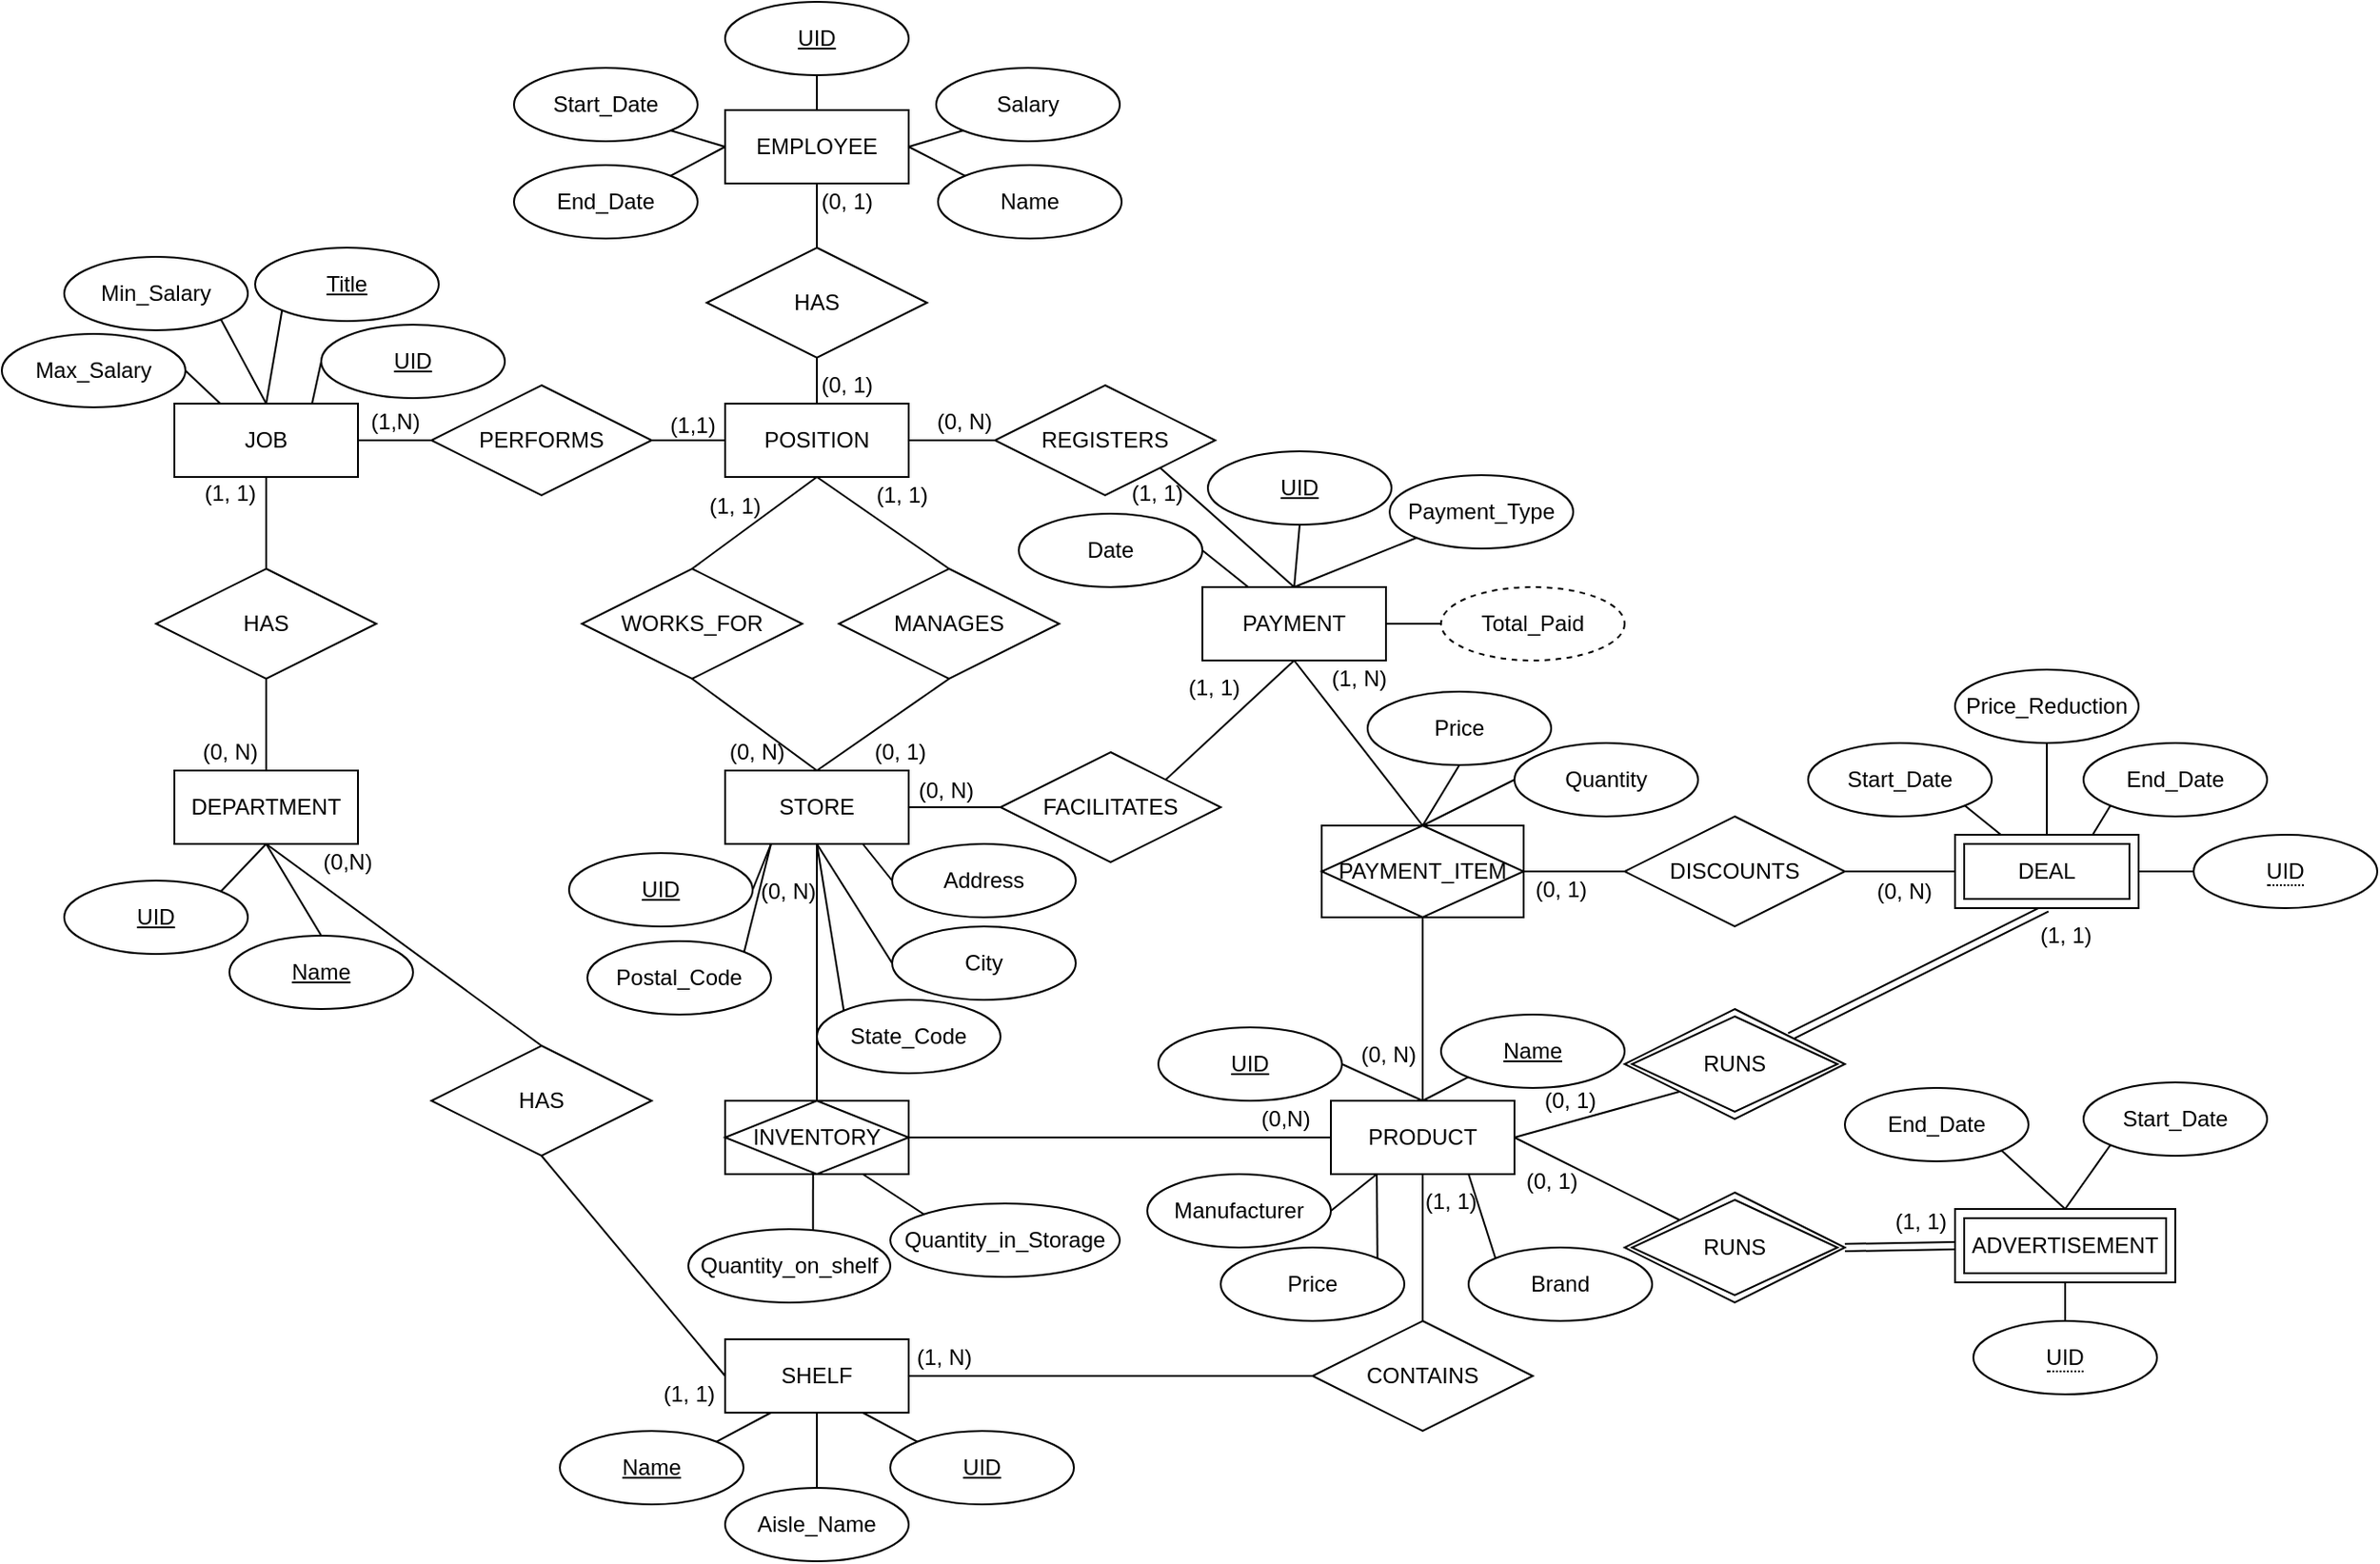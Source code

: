 <mxfile version="14.8.3" type="device"><diagram id="R2lEEEUBdFMjLlhIrx00" name="Page-1"><mxGraphModel dx="868" dy="393" grid="1" gridSize="10" guides="1" tooltips="1" connect="1" arrows="1" fold="1" page="1" pageScale="1" pageWidth="850" pageHeight="1100" math="0" shadow="0" extFonts="Permanent Marker^https://fonts.googleapis.com/css?family=Permanent+Marker"><root><mxCell id="0"/><mxCell id="1" parent="0"/><mxCell id="O6PUkdHZMljrLHCvd7Z1-36" style="edgeStyle=none;rounded=0;orthogonalLoop=1;jettySize=auto;html=1;entryX=0;entryY=0.5;entryDx=0;entryDy=0;endArrow=none;endFill=0;exitX=1;exitY=0.5;exitDx=0;exitDy=0;" parent="1" source="XxgDooE9Q8jP8fSRpfAW-1" target="O6PUkdHZMljrLHCvd7Z1-35" edge="1"><mxGeometry relative="1" as="geometry"><mxPoint x="759" y="364" as="sourcePoint"/></mxGeometry></mxCell><mxCell id="O6PUkdHZMljrLHCvd7Z1-2" value="EMPLOYEE" style="whiteSpace=wrap;html=1;align=center;" parent="1" vertex="1"><mxGeometry x="654" y="184" width="100" height="40" as="geometry"/></mxCell><mxCell id="O6PUkdHZMljrLHCvd7Z1-39" style="edgeStyle=none;rounded=0;orthogonalLoop=1;jettySize=auto;html=1;exitX=1;exitY=0.5;exitDx=0;exitDy=0;entryX=0;entryY=0.5;entryDx=0;entryDy=0;endArrow=none;endFill=0;" parent="1" source="O6PUkdHZMljrLHCvd7Z1-3" target="O6PUkdHZMljrLHCvd7Z1-38" edge="1"><mxGeometry relative="1" as="geometry"/></mxCell><mxCell id="O6PUkdHZMljrLHCvd7Z1-112" style="edgeStyle=none;rounded=0;orthogonalLoop=1;jettySize=auto;html=1;exitX=0.5;exitY=1;exitDx=0;exitDy=0;entryX=0.5;entryY=0;entryDx=0;entryDy=0;endArrow=none;endFill=0;" parent="1" source="O6PUkdHZMljrLHCvd7Z1-3" target="O6PUkdHZMljrLHCvd7Z1-111" edge="1"><mxGeometry relative="1" as="geometry"/></mxCell><mxCell id="O6PUkdHZMljrLHCvd7Z1-145" style="edgeStyle=none;rounded=0;orthogonalLoop=1;jettySize=auto;html=1;exitX=0.5;exitY=1;exitDx=0;exitDy=0;entryX=0;entryY=0;entryDx=0;entryDy=0;endArrow=none;endFill=0;" parent="1" source="O6PUkdHZMljrLHCvd7Z1-3" target="O6PUkdHZMljrLHCvd7Z1-128" edge="1"><mxGeometry relative="1" as="geometry"/></mxCell><mxCell id="O6PUkdHZMljrLHCvd7Z1-146" style="edgeStyle=none;rounded=0;orthogonalLoop=1;jettySize=auto;html=1;exitX=0.5;exitY=1;exitDx=0;exitDy=0;entryX=0;entryY=0.5;entryDx=0;entryDy=0;endArrow=none;endFill=0;" parent="1" source="O6PUkdHZMljrLHCvd7Z1-3" target="O6PUkdHZMljrLHCvd7Z1-127" edge="1"><mxGeometry relative="1" as="geometry"/></mxCell><mxCell id="O6PUkdHZMljrLHCvd7Z1-147" style="edgeStyle=none;rounded=0;orthogonalLoop=1;jettySize=auto;html=1;exitX=0.75;exitY=1;exitDx=0;exitDy=0;entryX=0;entryY=0.5;entryDx=0;entryDy=0;endArrow=none;endFill=0;" parent="1" source="O6PUkdHZMljrLHCvd7Z1-3" target="O6PUkdHZMljrLHCvd7Z1-125" edge="1"><mxGeometry relative="1" as="geometry"/></mxCell><mxCell id="O6PUkdHZMljrLHCvd7Z1-3" value="STORE" style="whiteSpace=wrap;html=1;align=center;" parent="1" vertex="1"><mxGeometry x="654" y="544" width="100" height="40" as="geometry"/></mxCell><mxCell id="O6PUkdHZMljrLHCvd7Z1-48" style="edgeStyle=none;rounded=0;orthogonalLoop=1;jettySize=auto;html=1;exitX=0.5;exitY=1;exitDx=0;exitDy=0;endArrow=none;endFill=0;entryX=0.5;entryY=0;entryDx=0;entryDy=0;" parent="1" source="O6PUkdHZMljrLHCvd7Z1-6" target="O6PUkdHZMljrLHCvd7Z1-44" edge="1"><mxGeometry relative="1" as="geometry"/></mxCell><mxCell id="O6PUkdHZMljrLHCvd7Z1-6" value="DEPARTMENT" style="whiteSpace=wrap;html=1;align=center;" parent="1" vertex="1"><mxGeometry x="354" y="544" width="100" height="40" as="geometry"/></mxCell><mxCell id="O6PUkdHZMljrLHCvd7Z1-110" style="edgeStyle=none;rounded=0;orthogonalLoop=1;jettySize=auto;html=1;exitX=0.5;exitY=1;exitDx=0;exitDy=0;entryX=0.5;entryY=0;entryDx=0;entryDy=0;endArrow=none;endFill=0;" parent="1" source="O6PUkdHZMljrLHCvd7Z1-7" target="O6PUkdHZMljrLHCvd7Z1-104" edge="1"><mxGeometry relative="1" as="geometry"/></mxCell><mxCell id="O6PUkdHZMljrLHCvd7Z1-179" style="edgeStyle=none;rounded=0;orthogonalLoop=1;jettySize=auto;html=1;exitX=0;exitY=0.5;exitDx=0;exitDy=0;entryX=0.5;entryY=1;entryDx=0;entryDy=0;endArrow=none;endFill=0;" parent="1" source="O6PUkdHZMljrLHCvd7Z1-7" target="O6PUkdHZMljrLHCvd7Z1-44" edge="1"><mxGeometry relative="1" as="geometry"/></mxCell><mxCell id="O6PUkdHZMljrLHCvd7Z1-7" value="SHELF" style="whiteSpace=wrap;html=1;align=center;" parent="1" vertex="1"><mxGeometry x="654" y="854" width="100" height="40" as="geometry"/></mxCell><mxCell id="O6PUkdHZMljrLHCvd7Z1-8" value="JOB" style="whiteSpace=wrap;html=1;align=center;" parent="1" vertex="1"><mxGeometry x="354" y="344" width="100" height="40" as="geometry"/></mxCell><mxCell id="O6PUkdHZMljrLHCvd7Z1-9" value="PAYMENT" style="whiteSpace=wrap;html=1;align=center;" parent="1" vertex="1"><mxGeometry x="914" y="444" width="100" height="40" as="geometry"/></mxCell><mxCell id="O6PUkdHZMljrLHCvd7Z1-42" style="edgeStyle=none;rounded=0;orthogonalLoop=1;jettySize=auto;html=1;exitX=0.5;exitY=0;exitDx=0;exitDy=0;entryX=0.5;entryY=1;entryDx=0;entryDy=0;endArrow=none;endFill=0;" parent="1" source="O6PUkdHZMljrLHCvd7Z1-10" target="O6PUkdHZMljrLHCvd7Z1-12" edge="1"><mxGeometry relative="1" as="geometry"/></mxCell><mxCell id="O6PUkdHZMljrLHCvd7Z1-52" style="edgeStyle=none;rounded=0;orthogonalLoop=1;jettySize=auto;html=1;exitX=1;exitY=0.5;exitDx=0;exitDy=0;entryX=0;entryY=0;entryDx=0;entryDy=0;endArrow=none;endFill=0;" parent="1" source="O6PUkdHZMljrLHCvd7Z1-10" target="O6PUkdHZMljrLHCvd7Z1-62" edge="1"><mxGeometry relative="1" as="geometry"><mxPoint x="1174" y="789" as="targetPoint"/></mxGeometry></mxCell><mxCell id="O6PUkdHZMljrLHCvd7Z1-56" style="edgeStyle=none;rounded=0;orthogonalLoop=1;jettySize=auto;html=1;exitX=1;exitY=0.5;exitDx=0;exitDy=0;entryX=0;entryY=1;entryDx=0;entryDy=0;endArrow=none;endFill=0;" parent="1" source="O6PUkdHZMljrLHCvd7Z1-10" target="O6PUkdHZMljrLHCvd7Z1-65" edge="1"><mxGeometry relative="1" as="geometry"><mxPoint x="1174" y="719" as="targetPoint"/></mxGeometry></mxCell><mxCell id="O6PUkdHZMljrLHCvd7Z1-10" value="PRODUCT" style="whiteSpace=wrap;html=1;align=center;" parent="1" vertex="1"><mxGeometry x="984" y="724" width="100" height="40" as="geometry"/></mxCell><mxCell id="O6PUkdHZMljrLHCvd7Z1-43" style="edgeStyle=none;rounded=0;orthogonalLoop=1;jettySize=auto;html=1;exitX=0.5;exitY=0;exitDx=0;exitDy=0;entryX=0.5;entryY=1;entryDx=0;entryDy=0;endArrow=none;endFill=0;" parent="1" source="O6PUkdHZMljrLHCvd7Z1-12" target="O6PUkdHZMljrLHCvd7Z1-9" edge="1"><mxGeometry relative="1" as="geometry"/></mxCell><mxCell id="O6PUkdHZMljrLHCvd7Z1-12" value="PAYMENT_ITEM" style="shape=associativeEntity;whiteSpace=wrap;html=1;align=center;" parent="1" vertex="1"><mxGeometry x="979" y="574" width="110" height="50" as="geometry"/></mxCell><mxCell id="O6PUkdHZMljrLHCvd7Z1-19" style="edgeStyle=none;rounded=0;orthogonalLoop=1;jettySize=auto;html=1;exitX=0.5;exitY=1;exitDx=0;exitDy=0;endArrow=none;endFill=0;" parent="1" source="O6PUkdHZMljrLHCvd7Z1-16" edge="1"><mxGeometry relative="1" as="geometry"><mxPoint x="704" y="544" as="targetPoint"/></mxGeometry></mxCell><mxCell id="O6PUkdHZMljrLHCvd7Z1-20" style="edgeStyle=none;rounded=0;orthogonalLoop=1;jettySize=auto;html=1;exitX=0.5;exitY=0;exitDx=0;exitDy=0;endArrow=none;endFill=0;entryX=0.5;entryY=1;entryDx=0;entryDy=0;" parent="1" source="O6PUkdHZMljrLHCvd7Z1-16" target="XxgDooE9Q8jP8fSRpfAW-1" edge="1"><mxGeometry relative="1" as="geometry"><mxPoint x="704" y="384" as="targetPoint"/></mxGeometry></mxCell><mxCell id="O6PUkdHZMljrLHCvd7Z1-16" value="WORKS_FOR" style="shape=rhombus;perimeter=rhombusPerimeter;whiteSpace=wrap;html=1;align=center;" parent="1" vertex="1"><mxGeometry x="576" y="434" width="120" height="60" as="geometry"/></mxCell><mxCell id="O6PUkdHZMljrLHCvd7Z1-18" style="edgeStyle=none;rounded=0;orthogonalLoop=1;jettySize=auto;html=1;exitX=0.5;exitY=1;exitDx=0;exitDy=0;entryX=0.5;entryY=0;entryDx=0;entryDy=0;endArrow=none;endFill=0;" parent="1" source="O6PUkdHZMljrLHCvd7Z1-17" target="O6PUkdHZMljrLHCvd7Z1-3" edge="1"><mxGeometry relative="1" as="geometry"/></mxCell><mxCell id="O6PUkdHZMljrLHCvd7Z1-21" style="edgeStyle=none;rounded=0;orthogonalLoop=1;jettySize=auto;html=1;exitX=0.5;exitY=0;exitDx=0;exitDy=0;endArrow=none;endFill=0;entryX=0.5;entryY=1;entryDx=0;entryDy=0;" parent="1" source="O6PUkdHZMljrLHCvd7Z1-17" target="XxgDooE9Q8jP8fSRpfAW-1" edge="1"><mxGeometry relative="1" as="geometry"><mxPoint x="704" y="384" as="targetPoint"/></mxGeometry></mxCell><mxCell id="O6PUkdHZMljrLHCvd7Z1-17" value="MANAGES" style="shape=rhombus;perimeter=rhombusPerimeter;whiteSpace=wrap;html=1;align=center;" parent="1" vertex="1"><mxGeometry x="716" y="434" width="120" height="60" as="geometry"/></mxCell><mxCell id="O6PUkdHZMljrLHCvd7Z1-23" style="edgeStyle=none;rounded=0;orthogonalLoop=1;jettySize=auto;html=1;exitX=1;exitY=0.5;exitDx=0;exitDy=0;entryX=0;entryY=0.5;entryDx=0;entryDy=0;endArrow=none;endFill=0;" parent="1" source="O6PUkdHZMljrLHCvd7Z1-22" target="XxgDooE9Q8jP8fSRpfAW-1" edge="1"><mxGeometry relative="1" as="geometry"><mxPoint x="649" y="364" as="targetPoint"/></mxGeometry></mxCell><mxCell id="O6PUkdHZMljrLHCvd7Z1-24" style="edgeStyle=none;rounded=0;orthogonalLoop=1;jettySize=auto;html=1;exitX=0;exitY=0.5;exitDx=0;exitDy=0;entryX=1;entryY=0.5;entryDx=0;entryDy=0;endArrow=none;endFill=0;" parent="1" source="O6PUkdHZMljrLHCvd7Z1-22" target="O6PUkdHZMljrLHCvd7Z1-8" edge="1"><mxGeometry relative="1" as="geometry"/></mxCell><mxCell id="O6PUkdHZMljrLHCvd7Z1-22" value="PERFORMS" style="shape=rhombus;perimeter=rhombusPerimeter;whiteSpace=wrap;html=1;align=center;" parent="1" vertex="1"><mxGeometry x="494" y="334" width="120" height="60" as="geometry"/></mxCell><mxCell id="O6PUkdHZMljrLHCvd7Z1-33" style="edgeStyle=none;rounded=0;orthogonalLoop=1;jettySize=auto;html=1;exitX=0.5;exitY=1;exitDx=0;exitDy=0;entryX=0.5;entryY=0;entryDx=0;entryDy=0;endArrow=none;endFill=0;" parent="1" source="O6PUkdHZMljrLHCvd7Z1-32" target="O6PUkdHZMljrLHCvd7Z1-6" edge="1"><mxGeometry relative="1" as="geometry"/></mxCell><mxCell id="O6PUkdHZMljrLHCvd7Z1-34" style="edgeStyle=none;rounded=0;orthogonalLoop=1;jettySize=auto;html=1;exitX=0.5;exitY=0;exitDx=0;exitDy=0;entryX=0.5;entryY=1;entryDx=0;entryDy=0;endArrow=none;endFill=0;" parent="1" source="O6PUkdHZMljrLHCvd7Z1-32" target="O6PUkdHZMljrLHCvd7Z1-8" edge="1"><mxGeometry relative="1" as="geometry"/></mxCell><mxCell id="O6PUkdHZMljrLHCvd7Z1-32" value="HAS" style="shape=rhombus;perimeter=rhombusPerimeter;whiteSpace=wrap;html=1;align=center;" parent="1" vertex="1"><mxGeometry x="344" y="434" width="120" height="60" as="geometry"/></mxCell><mxCell id="O6PUkdHZMljrLHCvd7Z1-37" style="edgeStyle=none;rounded=0;orthogonalLoop=1;jettySize=auto;html=1;exitX=1;exitY=1;exitDx=0;exitDy=0;entryX=0.5;entryY=0;entryDx=0;entryDy=0;endArrow=none;endFill=0;" parent="1" source="O6PUkdHZMljrLHCvd7Z1-35" target="O6PUkdHZMljrLHCvd7Z1-9" edge="1"><mxGeometry relative="1" as="geometry"/></mxCell><mxCell id="O6PUkdHZMljrLHCvd7Z1-35" value="REGISTERS" style="shape=rhombus;perimeter=rhombusPerimeter;whiteSpace=wrap;html=1;align=center;" parent="1" vertex="1"><mxGeometry x="801" y="334" width="120" height="60" as="geometry"/></mxCell><mxCell id="O6PUkdHZMljrLHCvd7Z1-41" style="edgeStyle=none;rounded=0;orthogonalLoop=1;jettySize=auto;html=1;exitX=1;exitY=0;exitDx=0;exitDy=0;entryX=0.5;entryY=1;entryDx=0;entryDy=0;endArrow=none;endFill=0;" parent="1" source="O6PUkdHZMljrLHCvd7Z1-38" target="O6PUkdHZMljrLHCvd7Z1-9" edge="1"><mxGeometry relative="1" as="geometry"/></mxCell><mxCell id="O6PUkdHZMljrLHCvd7Z1-38" value="FACILITATES" style="shape=rhombus;perimeter=rhombusPerimeter;whiteSpace=wrap;html=1;align=center;" parent="1" vertex="1"><mxGeometry x="804" y="534" width="120" height="60" as="geometry"/></mxCell><mxCell id="O6PUkdHZMljrLHCvd7Z1-44" value="HAS" style="shape=rhombus;perimeter=rhombusPerimeter;whiteSpace=wrap;html=1;align=center;" parent="1" vertex="1"><mxGeometry x="494" y="694" width="120" height="60" as="geometry"/></mxCell><mxCell id="O6PUkdHZMljrLHCvd7Z1-47" style="edgeStyle=none;rounded=0;orthogonalLoop=1;jettySize=auto;html=1;exitX=0;exitY=0.5;exitDx=0;exitDy=0;entryX=1;entryY=0.5;entryDx=0;entryDy=0;endArrow=none;endFill=0;" parent="1" source="O6PUkdHZMljrLHCvd7Z1-45" target="O6PUkdHZMljrLHCvd7Z1-7" edge="1"><mxGeometry relative="1" as="geometry"/></mxCell><mxCell id="O6PUkdHZMljrLHCvd7Z1-50" style="edgeStyle=none;rounded=0;orthogonalLoop=1;jettySize=auto;html=1;exitX=0.5;exitY=0;exitDx=0;exitDy=0;entryX=0.5;entryY=1;entryDx=0;entryDy=0;endArrow=none;endFill=0;" parent="1" source="O6PUkdHZMljrLHCvd7Z1-45" target="O6PUkdHZMljrLHCvd7Z1-10" edge="1"><mxGeometry relative="1" as="geometry"/></mxCell><mxCell id="O6PUkdHZMljrLHCvd7Z1-45" value="CONTAINS" style="shape=rhombus;perimeter=rhombusPerimeter;whiteSpace=wrap;html=1;align=center;" parent="1" vertex="1"><mxGeometry x="974" y="844" width="120" height="60" as="geometry"/></mxCell><mxCell id="O6PUkdHZMljrLHCvd7Z1-53" style="edgeStyle=none;rounded=0;orthogonalLoop=1;jettySize=auto;html=1;exitX=1;exitY=0.5;exitDx=0;exitDy=0;entryX=0;entryY=0.5;entryDx=0;entryDy=0;endArrow=none;endFill=0;shape=link;" parent="1" source="O6PUkdHZMljrLHCvd7Z1-62" target="O6PUkdHZMljrLHCvd7Z1-60" edge="1"><mxGeometry relative="1" as="geometry"><mxPoint x="1244" y="748" as="sourcePoint"/><mxPoint x="1329" y="803" as="targetPoint"/></mxGeometry></mxCell><mxCell id="O6PUkdHZMljrLHCvd7Z1-57" style="edgeStyle=none;rounded=0;orthogonalLoop=1;jettySize=auto;html=1;exitX=1;exitY=0;exitDx=0;exitDy=0;entryX=0.5;entryY=1;entryDx=0;entryDy=0;endArrow=none;endFill=0;shape=link;" parent="1" source="O6PUkdHZMljrLHCvd7Z1-65" target="O6PUkdHZMljrLHCvd7Z1-61" edge="1"><mxGeometry relative="1" as="geometry"><mxPoint x="1234" y="689" as="sourcePoint"/><mxPoint x="1374" y="619" as="targetPoint"/></mxGeometry></mxCell><mxCell id="O6PUkdHZMljrLHCvd7Z1-58" style="edgeStyle=none;rounded=0;orthogonalLoop=1;jettySize=auto;html=1;exitX=1;exitY=0.5;exitDx=0;exitDy=0;entryX=0;entryY=0.5;entryDx=0;entryDy=0;endArrow=none;endFill=0;" parent="1" source="O6PUkdHZMljrLHCvd7Z1-55" target="O6PUkdHZMljrLHCvd7Z1-61" edge="1"><mxGeometry relative="1" as="geometry"><mxPoint x="1324" y="599" as="targetPoint"/></mxGeometry></mxCell><mxCell id="O6PUkdHZMljrLHCvd7Z1-59" style="edgeStyle=none;rounded=0;orthogonalLoop=1;jettySize=auto;html=1;exitX=0;exitY=0.5;exitDx=0;exitDy=0;entryX=1;entryY=0.5;entryDx=0;entryDy=0;endArrow=none;endFill=0;" parent="1" source="O6PUkdHZMljrLHCvd7Z1-55" target="O6PUkdHZMljrLHCvd7Z1-12" edge="1"><mxGeometry relative="1" as="geometry"/></mxCell><mxCell id="O6PUkdHZMljrLHCvd7Z1-55" value="DISCOUNTS" style="shape=rhombus;perimeter=rhombusPerimeter;whiteSpace=wrap;html=1;align=center;" parent="1" vertex="1"><mxGeometry x="1144" y="569" width="120" height="60" as="geometry"/></mxCell><mxCell id="O6PUkdHZMljrLHCvd7Z1-77" style="edgeStyle=none;rounded=0;orthogonalLoop=1;jettySize=auto;html=1;exitX=0.5;exitY=1;exitDx=0;exitDy=0;entryX=0.5;entryY=0;entryDx=0;entryDy=0;endArrow=none;endFill=0;" parent="1" source="O6PUkdHZMljrLHCvd7Z1-60" target="O6PUkdHZMljrLHCvd7Z1-76" edge="1"><mxGeometry relative="1" as="geometry"/></mxCell><mxCell id="O6PUkdHZMljrLHCvd7Z1-182" style="edgeStyle=none;rounded=0;orthogonalLoop=1;jettySize=auto;html=1;exitX=0.5;exitY=0;exitDx=0;exitDy=0;entryX=0;entryY=1;entryDx=0;entryDy=0;endArrow=none;endFill=0;" parent="1" source="O6PUkdHZMljrLHCvd7Z1-60" target="O6PUkdHZMljrLHCvd7Z1-74" edge="1"><mxGeometry relative="1" as="geometry"/></mxCell><mxCell id="O6PUkdHZMljrLHCvd7Z1-60" value="ADVERTISEMENT" style="shape=ext;margin=3;double=1;whiteSpace=wrap;html=1;align=center;" parent="1" vertex="1"><mxGeometry x="1324" y="783" width="120" height="40" as="geometry"/></mxCell><mxCell id="O6PUkdHZMljrLHCvd7Z1-61" value="DEAL" style="shape=ext;margin=3;double=1;whiteSpace=wrap;html=1;align=center;" parent="1" vertex="1"><mxGeometry x="1324" y="579" width="100" height="40" as="geometry"/></mxCell><mxCell id="O6PUkdHZMljrLHCvd7Z1-62" value="RUNS" style="shape=rhombus;double=1;perimeter=rhombusPerimeter;whiteSpace=wrap;html=1;align=center;" parent="1" vertex="1"><mxGeometry x="1144" y="774" width="120" height="60" as="geometry"/></mxCell><mxCell id="O6PUkdHZMljrLHCvd7Z1-71" style="edgeStyle=none;rounded=0;orthogonalLoop=1;jettySize=auto;html=1;exitX=0.75;exitY=1;exitDx=0;exitDy=0;entryX=0;entryY=0;entryDx=0;entryDy=0;endArrow=none;endFill=0;" parent="1" source="O6PUkdHZMljrLHCvd7Z1-111" target="O6PUkdHZMljrLHCvd7Z1-68" edge="1"><mxGeometry relative="1" as="geometry"><mxPoint x="729" y="764" as="sourcePoint"/></mxGeometry></mxCell><mxCell id="O6PUkdHZMljrLHCvd7Z1-72" style="edgeStyle=none;rounded=0;orthogonalLoop=1;jettySize=auto;html=1;exitX=0.479;exitY=1;exitDx=0;exitDy=0;entryX=0.617;entryY=0.069;entryDx=0;entryDy=0;entryPerimeter=0;endArrow=none;endFill=0;exitPerimeter=0;" parent="1" source="O6PUkdHZMljrLHCvd7Z1-111" target="O6PUkdHZMljrLHCvd7Z1-69" edge="1"><mxGeometry relative="1" as="geometry"><mxPoint x="704" y="764" as="sourcePoint"/></mxGeometry></mxCell><mxCell id="O6PUkdHZMljrLHCvd7Z1-65" value="RUNS" style="shape=rhombus;double=1;perimeter=rhombusPerimeter;whiteSpace=wrap;html=1;align=center;" parent="1" vertex="1"><mxGeometry x="1144" y="674" width="120" height="60" as="geometry"/></mxCell><mxCell id="O6PUkdHZMljrLHCvd7Z1-68" value="Quantity_in_Storage" style="ellipse;whiteSpace=wrap;html=1;align=center;" parent="1" vertex="1"><mxGeometry x="744" y="780" width="125" height="40" as="geometry"/></mxCell><mxCell id="O6PUkdHZMljrLHCvd7Z1-69" value="Quantity_on_shelf" style="ellipse;whiteSpace=wrap;html=1;align=center;" parent="1" vertex="1"><mxGeometry x="634" y="794" width="110" height="40" as="geometry"/></mxCell><mxCell id="O6PUkdHZMljrLHCvd7Z1-74" value="Start_Date" style="ellipse;whiteSpace=wrap;html=1;align=center;" parent="1" vertex="1"><mxGeometry x="1394" y="714" width="100" height="40" as="geometry"/></mxCell><mxCell id="O6PUkdHZMljrLHCvd7Z1-181" style="edgeStyle=none;rounded=0;orthogonalLoop=1;jettySize=auto;html=1;exitX=1;exitY=1;exitDx=0;exitDy=0;entryX=0.5;entryY=0;entryDx=0;entryDy=0;endArrow=none;endFill=0;" parent="1" source="O6PUkdHZMljrLHCvd7Z1-75" target="O6PUkdHZMljrLHCvd7Z1-60" edge="1"><mxGeometry relative="1" as="geometry"/></mxCell><mxCell id="O6PUkdHZMljrLHCvd7Z1-75" value="End_Date" style="ellipse;whiteSpace=wrap;html=1;align=center;" parent="1" vertex="1"><mxGeometry x="1264" y="717" width="100" height="40" as="geometry"/></mxCell><mxCell id="O6PUkdHZMljrLHCvd7Z1-76" value="&lt;span style=&quot;border-bottom: 1px dotted&quot;&gt;UID&lt;/span&gt;" style="ellipse;whiteSpace=wrap;html=1;align=center;" parent="1" vertex="1"><mxGeometry x="1334" y="844" width="100" height="40" as="geometry"/></mxCell><mxCell id="O6PUkdHZMljrLHCvd7Z1-86" style="edgeStyle=none;rounded=0;orthogonalLoop=1;jettySize=auto;html=1;exitX=1;exitY=1;exitDx=0;exitDy=0;entryX=0.25;entryY=0;entryDx=0;entryDy=0;endArrow=none;endFill=0;" parent="1" source="O6PUkdHZMljrLHCvd7Z1-80" target="O6PUkdHZMljrLHCvd7Z1-61" edge="1"><mxGeometry relative="1" as="geometry"/></mxCell><mxCell id="O6PUkdHZMljrLHCvd7Z1-80" value="Start_Date" style="ellipse;whiteSpace=wrap;html=1;align=center;" parent="1" vertex="1"><mxGeometry x="1244" y="529" width="100" height="40" as="geometry"/></mxCell><mxCell id="O6PUkdHZMljrLHCvd7Z1-87" style="edgeStyle=none;rounded=0;orthogonalLoop=1;jettySize=auto;html=1;exitX=0;exitY=1;exitDx=0;exitDy=0;entryX=0.75;entryY=0;entryDx=0;entryDy=0;endArrow=none;endFill=0;" parent="1" source="O6PUkdHZMljrLHCvd7Z1-81" target="O6PUkdHZMljrLHCvd7Z1-61" edge="1"><mxGeometry relative="1" as="geometry"/></mxCell><mxCell id="O6PUkdHZMljrLHCvd7Z1-81" value="End_Date" style="ellipse;whiteSpace=wrap;html=1;align=center;" parent="1" vertex="1"><mxGeometry x="1394" y="529" width="100" height="40" as="geometry"/></mxCell><mxCell id="O6PUkdHZMljrLHCvd7Z1-85" style="edgeStyle=none;rounded=0;orthogonalLoop=1;jettySize=auto;html=1;exitX=0.5;exitY=1;exitDx=0;exitDy=0;entryX=0.5;entryY=0;entryDx=0;entryDy=0;endArrow=none;endFill=0;" parent="1" source="O6PUkdHZMljrLHCvd7Z1-82" target="O6PUkdHZMljrLHCvd7Z1-61" edge="1"><mxGeometry relative="1" as="geometry"/></mxCell><mxCell id="O6PUkdHZMljrLHCvd7Z1-82" value="Price_Reduction" style="ellipse;whiteSpace=wrap;html=1;align=center;" parent="1" vertex="1"><mxGeometry x="1324" y="489" width="100" height="40" as="geometry"/></mxCell><mxCell id="O6PUkdHZMljrLHCvd7Z1-84" style="edgeStyle=none;rounded=0;orthogonalLoop=1;jettySize=auto;html=1;exitX=0;exitY=0.5;exitDx=0;exitDy=0;entryX=1;entryY=0.5;entryDx=0;entryDy=0;endArrow=none;endFill=0;" parent="1" source="O6PUkdHZMljrLHCvd7Z1-83" target="O6PUkdHZMljrLHCvd7Z1-61" edge="1"><mxGeometry relative="1" as="geometry"/></mxCell><mxCell id="O6PUkdHZMljrLHCvd7Z1-83" value="&lt;span style=&quot;border-bottom: 1px dotted&quot;&gt;UID&lt;/span&gt;" style="ellipse;whiteSpace=wrap;html=1;align=center;" parent="1" vertex="1"><mxGeometry x="1454" y="579" width="100" height="40" as="geometry"/></mxCell><mxCell id="O6PUkdHZMljrLHCvd7Z1-148" style="edgeStyle=none;rounded=0;orthogonalLoop=1;jettySize=auto;html=1;exitX=0;exitY=0.5;exitDx=0;exitDy=0;entryX=0.5;entryY=0;entryDx=0;entryDy=0;endArrow=none;endFill=0;" parent="1" source="O6PUkdHZMljrLHCvd7Z1-95" target="O6PUkdHZMljrLHCvd7Z1-12" edge="1"><mxGeometry relative="1" as="geometry"/></mxCell><mxCell id="O6PUkdHZMljrLHCvd7Z1-95" value="Quantity" style="ellipse;whiteSpace=wrap;html=1;align=center;" parent="1" vertex="1"><mxGeometry x="1084" y="529" width="100" height="40" as="geometry"/></mxCell><mxCell id="O6PUkdHZMljrLHCvd7Z1-180" style="edgeStyle=none;rounded=0;orthogonalLoop=1;jettySize=auto;html=1;exitX=0.5;exitY=0;exitDx=0;exitDy=0;entryX=0.5;entryY=1;entryDx=0;entryDy=0;endArrow=none;endFill=0;" parent="1" source="O6PUkdHZMljrLHCvd7Z1-100" target="O6PUkdHZMljrLHCvd7Z1-6" edge="1"><mxGeometry relative="1" as="geometry"/></mxCell><mxCell id="O6PUkdHZMljrLHCvd7Z1-100" value="Name" style="ellipse;whiteSpace=wrap;html=1;align=center;fontStyle=4;" parent="1" vertex="1"><mxGeometry x="384" y="634" width="100" height="40" as="geometry"/></mxCell><mxCell id="O6PUkdHZMljrLHCvd7Z1-165" style="edgeStyle=none;rounded=0;orthogonalLoop=1;jettySize=auto;html=1;exitX=1;exitY=0;exitDx=0;exitDy=0;entryX=0.5;entryY=1;entryDx=0;entryDy=0;endArrow=none;endFill=0;" parent="1" source="O6PUkdHZMljrLHCvd7Z1-102" target="O6PUkdHZMljrLHCvd7Z1-6" edge="1"><mxGeometry relative="1" as="geometry"/></mxCell><mxCell id="O6PUkdHZMljrLHCvd7Z1-102" value="UID" style="ellipse;whiteSpace=wrap;html=1;align=center;fontStyle=4;" parent="1" vertex="1"><mxGeometry x="294" y="604" width="100" height="40" as="geometry"/></mxCell><mxCell id="O6PUkdHZMljrLHCvd7Z1-104" value="Aisle_Name" style="ellipse;whiteSpace=wrap;html=1;align=center;" parent="1" vertex="1"><mxGeometry x="654" y="935" width="100" height="40" as="geometry"/></mxCell><mxCell id="O6PUkdHZMljrLHCvd7Z1-107" style="edgeStyle=none;rounded=0;orthogonalLoop=1;jettySize=auto;html=1;exitX=1;exitY=0;exitDx=0;exitDy=0;entryX=0.25;entryY=1;entryDx=0;entryDy=0;endArrow=none;endFill=0;" parent="1" source="O6PUkdHZMljrLHCvd7Z1-105" target="O6PUkdHZMljrLHCvd7Z1-7" edge="1"><mxGeometry relative="1" as="geometry"/></mxCell><mxCell id="O6PUkdHZMljrLHCvd7Z1-105" value="Name" style="ellipse;whiteSpace=wrap;html=1;align=center;fontStyle=4;" parent="1" vertex="1"><mxGeometry x="564" y="904" width="100" height="40" as="geometry"/></mxCell><mxCell id="O6PUkdHZMljrLHCvd7Z1-108" style="edgeStyle=none;rounded=0;orthogonalLoop=1;jettySize=auto;html=1;exitX=0;exitY=0;exitDx=0;exitDy=0;entryX=0.75;entryY=1;entryDx=0;entryDy=0;endArrow=none;endFill=0;" parent="1" source="O6PUkdHZMljrLHCvd7Z1-106" target="O6PUkdHZMljrLHCvd7Z1-7" edge="1"><mxGeometry relative="1" as="geometry"/></mxCell><mxCell id="O6PUkdHZMljrLHCvd7Z1-106" value="UID" style="ellipse;whiteSpace=wrap;html=1;align=center;fontStyle=4;" parent="1" vertex="1"><mxGeometry x="744" y="904" width="100" height="40" as="geometry"/></mxCell><mxCell id="O6PUkdHZMljrLHCvd7Z1-113" style="edgeStyle=none;rounded=0;orthogonalLoop=1;jettySize=auto;html=1;exitX=1;exitY=0.5;exitDx=0;exitDy=0;entryX=0;entryY=0.5;entryDx=0;entryDy=0;endArrow=none;endFill=0;" parent="1" source="O6PUkdHZMljrLHCvd7Z1-111" target="O6PUkdHZMljrLHCvd7Z1-10" edge="1"><mxGeometry relative="1" as="geometry"/></mxCell><mxCell id="O6PUkdHZMljrLHCvd7Z1-111" value="INVENTORY" style="shape=associativeEntity;whiteSpace=wrap;html=1;align=center;" parent="1" vertex="1"><mxGeometry x="654" y="724" width="100" height="40" as="geometry"/></mxCell><mxCell id="O6PUkdHZMljrLHCvd7Z1-139" style="edgeStyle=none;rounded=0;orthogonalLoop=1;jettySize=auto;html=1;exitX=0;exitY=1;exitDx=0;exitDy=0;entryX=0.5;entryY=0;entryDx=0;entryDy=0;endArrow=none;endFill=0;" parent="1" source="O6PUkdHZMljrLHCvd7Z1-114" target="O6PUkdHZMljrLHCvd7Z1-8" edge="1"><mxGeometry relative="1" as="geometry"/></mxCell><mxCell id="O6PUkdHZMljrLHCvd7Z1-114" value="Title" style="ellipse;whiteSpace=wrap;html=1;align=center;fontStyle=4;" parent="1" vertex="1"><mxGeometry x="398" y="259" width="100" height="40" as="geometry"/></mxCell><mxCell id="O6PUkdHZMljrLHCvd7Z1-140" style="edgeStyle=none;rounded=0;orthogonalLoop=1;jettySize=auto;html=1;exitX=0;exitY=0.5;exitDx=0;exitDy=0;entryX=0.75;entryY=0;entryDx=0;entryDy=0;endArrow=none;endFill=0;" parent="1" source="O6PUkdHZMljrLHCvd7Z1-115" target="O6PUkdHZMljrLHCvd7Z1-8" edge="1"><mxGeometry relative="1" as="geometry"/></mxCell><mxCell id="O6PUkdHZMljrLHCvd7Z1-115" value="UID" style="ellipse;whiteSpace=wrap;html=1;align=center;fontStyle=4;" parent="1" vertex="1"><mxGeometry x="434" y="301" width="100" height="40" as="geometry"/></mxCell><mxCell id="O6PUkdHZMljrLHCvd7Z1-136" style="edgeStyle=none;rounded=0;orthogonalLoop=1;jettySize=auto;html=1;exitX=1;exitY=1;exitDx=0;exitDy=0;entryX=0.5;entryY=0;entryDx=0;entryDy=0;endArrow=none;endFill=0;" parent="1" source="O6PUkdHZMljrLHCvd7Z1-116" target="O6PUkdHZMljrLHCvd7Z1-8" edge="1"><mxGeometry relative="1" as="geometry"/></mxCell><mxCell id="O6PUkdHZMljrLHCvd7Z1-116" value="Min_Salary" style="ellipse;whiteSpace=wrap;html=1;align=center;" parent="1" vertex="1"><mxGeometry x="294" y="264" width="100" height="40" as="geometry"/></mxCell><mxCell id="O6PUkdHZMljrLHCvd7Z1-138" style="edgeStyle=none;rounded=0;orthogonalLoop=1;jettySize=auto;html=1;exitX=1;exitY=0.5;exitDx=0;exitDy=0;entryX=0.25;entryY=0;entryDx=0;entryDy=0;endArrow=none;endFill=0;" parent="1" source="O6PUkdHZMljrLHCvd7Z1-117" target="O6PUkdHZMljrLHCvd7Z1-8" edge="1"><mxGeometry relative="1" as="geometry"/></mxCell><mxCell id="O6PUkdHZMljrLHCvd7Z1-117" value="Max_Salary" style="ellipse;whiteSpace=wrap;html=1;align=center;" parent="1" vertex="1"><mxGeometry x="260" y="306" width="100" height="40" as="geometry"/></mxCell><mxCell id="XxgDooE9Q8jP8fSRpfAW-11" style="edgeStyle=none;rounded=0;orthogonalLoop=1;jettySize=auto;html=1;exitX=0;exitY=0;exitDx=0;exitDy=0;entryX=1;entryY=0.5;entryDx=0;entryDy=0;endArrow=none;endFill=0;" parent="1" source="O6PUkdHZMljrLHCvd7Z1-118" target="O6PUkdHZMljrLHCvd7Z1-2" edge="1"><mxGeometry relative="1" as="geometry"/></mxCell><mxCell id="O6PUkdHZMljrLHCvd7Z1-118" value="Name" style="ellipse;whiteSpace=wrap;html=1;align=center;" parent="1" vertex="1"><mxGeometry x="770" y="214" width="100" height="40" as="geometry"/></mxCell><mxCell id="XxgDooE9Q8jP8fSRpfAW-9" style="edgeStyle=none;rounded=0;orthogonalLoop=1;jettySize=auto;html=1;exitX=0.5;exitY=1;exitDx=0;exitDy=0;entryX=0.5;entryY=0;entryDx=0;entryDy=0;endArrow=none;endFill=0;" parent="1" source="O6PUkdHZMljrLHCvd7Z1-119" target="O6PUkdHZMljrLHCvd7Z1-2" edge="1"><mxGeometry relative="1" as="geometry"/></mxCell><mxCell id="O6PUkdHZMljrLHCvd7Z1-119" value="UID" style="ellipse;whiteSpace=wrap;html=1;align=center;fontStyle=4;" parent="1" vertex="1"><mxGeometry x="654" y="125" width="100" height="40" as="geometry"/></mxCell><mxCell id="XxgDooE9Q8jP8fSRpfAW-10" style="edgeStyle=none;rounded=0;orthogonalLoop=1;jettySize=auto;html=1;exitX=0;exitY=1;exitDx=0;exitDy=0;entryX=1;entryY=0.5;entryDx=0;entryDy=0;endArrow=none;endFill=0;" parent="1" source="O6PUkdHZMljrLHCvd7Z1-120" target="O6PUkdHZMljrLHCvd7Z1-2" edge="1"><mxGeometry relative="1" as="geometry"/></mxCell><mxCell id="O6PUkdHZMljrLHCvd7Z1-120" value="Salary" style="ellipse;whiteSpace=wrap;html=1;align=center;" parent="1" vertex="1"><mxGeometry x="769" y="161" width="100" height="40" as="geometry"/></mxCell><mxCell id="XxgDooE9Q8jP8fSRpfAW-8" style="edgeStyle=none;rounded=0;orthogonalLoop=1;jettySize=auto;html=1;exitX=1;exitY=1;exitDx=0;exitDy=0;entryX=0;entryY=0.5;entryDx=0;entryDy=0;endArrow=none;endFill=0;" parent="1" source="O6PUkdHZMljrLHCvd7Z1-122" target="O6PUkdHZMljrLHCvd7Z1-2" edge="1"><mxGeometry relative="1" as="geometry"/></mxCell><mxCell id="O6PUkdHZMljrLHCvd7Z1-122" value="Start_Date" style="ellipse;whiteSpace=wrap;html=1;align=center;" parent="1" vertex="1"><mxGeometry x="539" y="161" width="100" height="40" as="geometry"/></mxCell><mxCell id="XxgDooE9Q8jP8fSRpfAW-7" style="edgeStyle=none;rounded=0;orthogonalLoop=1;jettySize=auto;html=1;exitX=1;exitY=0;exitDx=0;exitDy=0;entryX=0;entryY=0.5;entryDx=0;entryDy=0;endArrow=none;endFill=0;" parent="1" source="O6PUkdHZMljrLHCvd7Z1-123" target="O6PUkdHZMljrLHCvd7Z1-2" edge="1"><mxGeometry relative="1" as="geometry"/></mxCell><mxCell id="O6PUkdHZMljrLHCvd7Z1-123" value="End_Date" style="ellipse;whiteSpace=wrap;html=1;align=center;" parent="1" vertex="1"><mxGeometry x="539" y="214" width="100" height="40" as="geometry"/></mxCell><mxCell id="O6PUkdHZMljrLHCvd7Z1-141" style="edgeStyle=none;rounded=0;orthogonalLoop=1;jettySize=auto;html=1;exitX=1;exitY=0.5;exitDx=0;exitDy=0;entryX=0.25;entryY=1;entryDx=0;entryDy=0;endArrow=none;endFill=0;" parent="1" source="O6PUkdHZMljrLHCvd7Z1-124" target="O6PUkdHZMljrLHCvd7Z1-3" edge="1"><mxGeometry relative="1" as="geometry"/></mxCell><mxCell id="O6PUkdHZMljrLHCvd7Z1-124" value="UID" style="ellipse;whiteSpace=wrap;html=1;align=center;fontStyle=4;" parent="1" vertex="1"><mxGeometry x="569" y="589" width="100" height="40" as="geometry"/></mxCell><mxCell id="O6PUkdHZMljrLHCvd7Z1-125" value="Address" style="ellipse;whiteSpace=wrap;html=1;align=center;" parent="1" vertex="1"><mxGeometry x="745" y="584" width="100" height="40" as="geometry"/></mxCell><mxCell id="O6PUkdHZMljrLHCvd7Z1-142" style="edgeStyle=none;rounded=0;orthogonalLoop=1;jettySize=auto;html=1;exitX=1;exitY=0;exitDx=0;exitDy=0;entryX=0.25;entryY=1;entryDx=0;entryDy=0;endArrow=none;endFill=0;" parent="1" source="O6PUkdHZMljrLHCvd7Z1-126" target="O6PUkdHZMljrLHCvd7Z1-3" edge="1"><mxGeometry relative="1" as="geometry"/></mxCell><mxCell id="O6PUkdHZMljrLHCvd7Z1-126" value="Postal_Code" style="ellipse;whiteSpace=wrap;html=1;align=center;" parent="1" vertex="1"><mxGeometry x="579" y="637" width="100" height="40" as="geometry"/></mxCell><mxCell id="O6PUkdHZMljrLHCvd7Z1-127" value="City" style="ellipse;whiteSpace=wrap;html=1;align=center;" parent="1" vertex="1"><mxGeometry x="745" y="629" width="100" height="40" as="geometry"/></mxCell><mxCell id="O6PUkdHZMljrLHCvd7Z1-128" value="State_Code" style="ellipse;whiteSpace=wrap;html=1;align=center;" parent="1" vertex="1"><mxGeometry x="704" y="669" width="100" height="40" as="geometry"/></mxCell><mxCell id="O6PUkdHZMljrLHCvd7Z1-152" style="edgeStyle=none;rounded=0;orthogonalLoop=1;jettySize=auto;html=1;exitX=0;exitY=1;exitDx=0;exitDy=0;entryX=0.5;entryY=0;entryDx=0;entryDy=0;endArrow=none;endFill=0;" parent="1" source="O6PUkdHZMljrLHCvd7Z1-149" target="O6PUkdHZMljrLHCvd7Z1-10" edge="1"><mxGeometry relative="1" as="geometry"/></mxCell><mxCell id="O6PUkdHZMljrLHCvd7Z1-149" value="Name" style="ellipse;whiteSpace=wrap;html=1;align=center;fontStyle=4;" parent="1" vertex="1"><mxGeometry x="1044" y="677" width="100" height="40" as="geometry"/></mxCell><mxCell id="O6PUkdHZMljrLHCvd7Z1-151" style="edgeStyle=none;rounded=0;orthogonalLoop=1;jettySize=auto;html=1;exitX=1;exitY=0.5;exitDx=0;exitDy=0;entryX=0.5;entryY=0;entryDx=0;entryDy=0;endArrow=none;endFill=0;" parent="1" source="O6PUkdHZMljrLHCvd7Z1-150" target="O6PUkdHZMljrLHCvd7Z1-10" edge="1"><mxGeometry relative="1" as="geometry"/></mxCell><mxCell id="O6PUkdHZMljrLHCvd7Z1-150" value="UID" style="ellipse;whiteSpace=wrap;html=1;align=center;fontStyle=4;" parent="1" vertex="1"><mxGeometry x="890" y="684" width="100" height="40" as="geometry"/></mxCell><mxCell id="O6PUkdHZMljrLHCvd7Z1-154" style="edgeStyle=none;rounded=0;orthogonalLoop=1;jettySize=auto;html=1;exitX=0.5;exitY=1;exitDx=0;exitDy=0;entryX=0.5;entryY=0;entryDx=0;entryDy=0;endArrow=none;endFill=0;" parent="1" source="O6PUkdHZMljrLHCvd7Z1-153" target="O6PUkdHZMljrLHCvd7Z1-9" edge="1"><mxGeometry relative="1" as="geometry"/></mxCell><mxCell id="O6PUkdHZMljrLHCvd7Z1-153" value="UID" style="ellipse;whiteSpace=wrap;html=1;align=center;fontStyle=4;" parent="1" vertex="1"><mxGeometry x="917" y="370" width="100" height="40" as="geometry"/></mxCell><mxCell id="O6PUkdHZMljrLHCvd7Z1-156" style="edgeStyle=none;rounded=0;orthogonalLoop=1;jettySize=auto;html=1;exitX=1;exitY=0.5;exitDx=0;exitDy=0;entryX=0.25;entryY=0;entryDx=0;entryDy=0;endArrow=none;endFill=0;" parent="1" source="O6PUkdHZMljrLHCvd7Z1-155" target="O6PUkdHZMljrLHCvd7Z1-9" edge="1"><mxGeometry relative="1" as="geometry"/></mxCell><mxCell id="O6PUkdHZMljrLHCvd7Z1-155" value="Date" style="ellipse;whiteSpace=wrap;html=1;align=center;" parent="1" vertex="1"><mxGeometry x="814" y="404" width="100" height="40" as="geometry"/></mxCell><mxCell id="O6PUkdHZMljrLHCvd7Z1-158" style="edgeStyle=none;rounded=0;orthogonalLoop=1;jettySize=auto;html=1;exitX=0;exitY=1;exitDx=0;exitDy=0;entryX=0.5;entryY=0;entryDx=0;entryDy=0;endArrow=none;endFill=0;" parent="1" source="O6PUkdHZMljrLHCvd7Z1-157" target="O6PUkdHZMljrLHCvd7Z1-9" edge="1"><mxGeometry relative="1" as="geometry"/></mxCell><mxCell id="O6PUkdHZMljrLHCvd7Z1-157" value="Payment_Type" style="ellipse;whiteSpace=wrap;html=1;align=center;" parent="1" vertex="1"><mxGeometry x="1016" y="383" width="100" height="40" as="geometry"/></mxCell><mxCell id="O6PUkdHZMljrLHCvd7Z1-162" style="edgeStyle=none;rounded=0;orthogonalLoop=1;jettySize=auto;html=1;exitX=0;exitY=0.5;exitDx=0;exitDy=0;entryX=1;entryY=0.5;entryDx=0;entryDy=0;endArrow=none;endFill=0;" parent="1" source="O6PUkdHZMljrLHCvd7Z1-160" target="O6PUkdHZMljrLHCvd7Z1-9" edge="1"><mxGeometry relative="1" as="geometry"/></mxCell><mxCell id="O6PUkdHZMljrLHCvd7Z1-160" value="Total_Paid" style="ellipse;whiteSpace=wrap;html=1;align=center;dashed=1;" parent="1" vertex="1"><mxGeometry x="1044" y="444" width="100" height="40" as="geometry"/></mxCell><mxCell id="O6PUkdHZMljrLHCvd7Z1-164" style="edgeStyle=none;rounded=0;orthogonalLoop=1;jettySize=auto;html=1;exitX=0.5;exitY=1;exitDx=0;exitDy=0;entryX=0.5;entryY=0;entryDx=0;entryDy=0;endArrow=none;endFill=0;" parent="1" source="O6PUkdHZMljrLHCvd7Z1-163" target="O6PUkdHZMljrLHCvd7Z1-12" edge="1"><mxGeometry relative="1" as="geometry"/></mxCell><mxCell id="O6PUkdHZMljrLHCvd7Z1-163" value="Price" style="ellipse;whiteSpace=wrap;html=1;align=center;" parent="1" vertex="1"><mxGeometry x="1004" y="501" width="100" height="40" as="geometry"/></mxCell><mxCell id="O6PUkdHZMljrLHCvd7Z1-176" style="edgeStyle=none;rounded=0;orthogonalLoop=1;jettySize=auto;html=1;exitX=1;exitY=0.5;exitDx=0;exitDy=0;entryX=0.25;entryY=1;entryDx=0;entryDy=0;endArrow=none;endFill=0;" parent="1" source="O6PUkdHZMljrLHCvd7Z1-172" target="O6PUkdHZMljrLHCvd7Z1-10" edge="1"><mxGeometry relative="1" as="geometry"/></mxCell><mxCell id="O6PUkdHZMljrLHCvd7Z1-172" value="Manufacturer" style="ellipse;whiteSpace=wrap;html=1;align=center;" parent="1" vertex="1"><mxGeometry x="884" y="764" width="100" height="40" as="geometry"/></mxCell><mxCell id="O6PUkdHZMljrLHCvd7Z1-174" style="edgeStyle=none;rounded=0;orthogonalLoop=1;jettySize=auto;html=1;exitX=0;exitY=0;exitDx=0;exitDy=0;entryX=0.75;entryY=1;entryDx=0;entryDy=0;endArrow=none;endFill=0;" parent="1" source="O6PUkdHZMljrLHCvd7Z1-173" target="O6PUkdHZMljrLHCvd7Z1-10" edge="1"><mxGeometry relative="1" as="geometry"/></mxCell><mxCell id="O6PUkdHZMljrLHCvd7Z1-173" value="Brand" style="ellipse;whiteSpace=wrap;html=1;align=center;" parent="1" vertex="1"><mxGeometry x="1059" y="804" width="100" height="40" as="geometry"/></mxCell><mxCell id="O6PUkdHZMljrLHCvd7Z1-178" style="edgeStyle=none;rounded=0;orthogonalLoop=1;jettySize=auto;html=1;exitX=1;exitY=0;exitDx=0;exitDy=0;entryX=0.25;entryY=1;entryDx=0;entryDy=0;endArrow=none;endFill=0;" parent="1" source="O6PUkdHZMljrLHCvd7Z1-175" target="O6PUkdHZMljrLHCvd7Z1-10" edge="1"><mxGeometry relative="1" as="geometry"/></mxCell><mxCell id="O6PUkdHZMljrLHCvd7Z1-175" value="Price" style="ellipse;whiteSpace=wrap;html=1;align=center;" parent="1" vertex="1"><mxGeometry x="924" y="804" width="100" height="40" as="geometry"/></mxCell><mxCell id="O6PUkdHZMljrLHCvd7Z1-183" value="(0, N)" style="text;html=1;align=center;verticalAlign=middle;resizable=0;points=[];autosize=1;strokeColor=none;" parent="1" vertex="1"><mxGeometry x="359" y="524" width="50" height="20" as="geometry"/></mxCell><mxCell id="O6PUkdHZMljrLHCvd7Z1-184" value="(1, 1)" style="text;html=1;align=center;verticalAlign=middle;resizable=0;points=[];autosize=1;strokeColor=none;" parent="1" vertex="1"><mxGeometry x="364" y="383" width="40" height="20" as="geometry"/></mxCell><mxCell id="O6PUkdHZMljrLHCvd7Z1-186" value="(1,N)" style="text;html=1;align=center;verticalAlign=middle;resizable=0;points=[];autosize=1;strokeColor=none;" parent="1" vertex="1"><mxGeometry x="454" y="344" width="40" height="20" as="geometry"/></mxCell><mxCell id="O6PUkdHZMljrLHCvd7Z1-189" value="(1,1)" style="text;html=1;align=center;verticalAlign=middle;resizable=0;points=[];autosize=1;strokeColor=none;" parent="1" vertex="1"><mxGeometry x="616" y="346" width="40" height="20" as="geometry"/></mxCell><mxCell id="O6PUkdHZMljrLHCvd7Z1-192" value="(0,N)" style="text;html=1;align=center;verticalAlign=middle;resizable=0;points=[];autosize=1;strokeColor=none;" parent="1" vertex="1"><mxGeometry x="428" y="584" width="40" height="20" as="geometry"/></mxCell><mxCell id="O6PUkdHZMljrLHCvd7Z1-193" value="(1, 1)" style="text;html=1;align=center;verticalAlign=middle;resizable=0;points=[];autosize=1;strokeColor=none;" parent="1" vertex="1"><mxGeometry x="614" y="874" width="40" height="20" as="geometry"/></mxCell><mxCell id="O6PUkdHZMljrLHCvd7Z1-194" value="(0, N)" style="text;html=1;align=center;verticalAlign=middle;resizable=0;points=[];autosize=1;strokeColor=none;" parent="1" vertex="1"><mxGeometry x="663" y="600" width="50" height="20" as="geometry"/></mxCell><mxCell id="O6PUkdHZMljrLHCvd7Z1-195" value="(0,N)" style="text;html=1;align=center;verticalAlign=middle;resizable=0;points=[];autosize=1;strokeColor=none;" parent="1" vertex="1"><mxGeometry x="939" y="724" width="40" height="20" as="geometry"/></mxCell><mxCell id="O6PUkdHZMljrLHCvd7Z1-196" value="(1, N)" style="text;html=1;align=center;verticalAlign=middle;resizable=0;points=[];autosize=1;strokeColor=none;" parent="1" vertex="1"><mxGeometry x="748" y="854" width="50" height="20" as="geometry"/></mxCell><mxCell id="O6PUkdHZMljrLHCvd7Z1-197" value="(1, 1)" style="text;html=1;align=center;verticalAlign=middle;resizable=0;points=[];autosize=1;strokeColor=none;" parent="1" vertex="1"><mxGeometry x="1029" y="769" width="40" height="20" as="geometry"/></mxCell><mxCell id="O6PUkdHZMljrLHCvd7Z1-200" value="(0, N)" style="text;html=1;align=center;verticalAlign=middle;resizable=0;points=[];autosize=1;strokeColor=none;" parent="1" vertex="1"><mxGeometry x="990" y="689" width="50" height="20" as="geometry"/></mxCell><mxCell id="O6PUkdHZMljrLHCvd7Z1-201" value="(1, N)" style="text;html=1;align=center;verticalAlign=middle;resizable=0;points=[];autosize=1;strokeColor=none;" parent="1" vertex="1"><mxGeometry x="974" y="484" width="50" height="20" as="geometry"/></mxCell><mxCell id="O6PUkdHZMljrLHCvd7Z1-202" value="(0, N)" style="text;html=1;align=center;verticalAlign=middle;resizable=0;points=[];autosize=1;strokeColor=none;" parent="1" vertex="1"><mxGeometry x="759" y="344" width="50" height="20" as="geometry"/></mxCell><mxCell id="O6PUkdHZMljrLHCvd7Z1-203" value="(1, 1)" style="text;html=1;align=center;verticalAlign=middle;resizable=0;points=[];autosize=1;strokeColor=none;" parent="1" vertex="1"><mxGeometry x="869" y="383" width="40" height="20" as="geometry"/></mxCell><mxCell id="O6PUkdHZMljrLHCvd7Z1-204" value="(1, 1)" style="text;html=1;align=center;verticalAlign=middle;resizable=0;points=[];autosize=1;strokeColor=none;" parent="1" vertex="1"><mxGeometry x="900" y="489" width="40" height="20" as="geometry"/></mxCell><mxCell id="O6PUkdHZMljrLHCvd7Z1-205" value="(0, N)" style="text;html=1;align=center;verticalAlign=middle;resizable=0;points=[];autosize=1;strokeColor=none;" parent="1" vertex="1"><mxGeometry x="749" y="545" width="50" height="20" as="geometry"/></mxCell><mxCell id="O6PUkdHZMljrLHCvd7Z1-209" value="(1, 1)" style="text;html=1;align=center;verticalAlign=middle;resizable=0;points=[];autosize=1;strokeColor=none;" parent="1" vertex="1"><mxGeometry x="730" y="384" width="40" height="20" as="geometry"/></mxCell><mxCell id="O6PUkdHZMljrLHCvd7Z1-210" value="(1, 1)" style="text;html=1;align=center;verticalAlign=middle;resizable=0;points=[];autosize=1;strokeColor=none;" parent="1" vertex="1"><mxGeometry x="639" y="390" width="40" height="20" as="geometry"/></mxCell><mxCell id="O6PUkdHZMljrLHCvd7Z1-211" value="(0, N)" style="text;html=1;align=center;verticalAlign=middle;resizable=0;points=[];autosize=1;strokeColor=none;" parent="1" vertex="1"><mxGeometry x="646" y="524" width="50" height="20" as="geometry"/></mxCell><mxCell id="O6PUkdHZMljrLHCvd7Z1-212" value="(0, 1)" style="text;html=1;align=center;verticalAlign=middle;resizable=0;points=[];autosize=1;strokeColor=none;" parent="1" vertex="1"><mxGeometry x="729" y="524" width="40" height="20" as="geometry"/></mxCell><mxCell id="O6PUkdHZMljrLHCvd7Z1-213" value="(0, 1)" style="text;html=1;align=center;verticalAlign=middle;resizable=0;points=[];autosize=1;strokeColor=none;" parent="1" vertex="1"><mxGeometry x="1089" y="599" width="40" height="20" as="geometry"/></mxCell><mxCell id="O6PUkdHZMljrLHCvd7Z1-214" value="(0, N)" style="text;html=1;align=center;verticalAlign=middle;resizable=0;points=[];autosize=1;strokeColor=none;" parent="1" vertex="1"><mxGeometry x="1271" y="600" width="50" height="20" as="geometry"/></mxCell><mxCell id="O6PUkdHZMljrLHCvd7Z1-215" value="(1, 1)" style="text;html=1;align=center;verticalAlign=middle;resizable=0;points=[];autosize=1;strokeColor=none;" parent="1" vertex="1"><mxGeometry x="1364" y="624" width="40" height="20" as="geometry"/></mxCell><mxCell id="O6PUkdHZMljrLHCvd7Z1-216" value="(0, 1)" style="text;html=1;align=center;verticalAlign=middle;resizable=0;points=[];autosize=1;strokeColor=none;" parent="1" vertex="1"><mxGeometry x="1094" y="714" width="40" height="20" as="geometry"/></mxCell><mxCell id="O6PUkdHZMljrLHCvd7Z1-219" value="(0, 1)" style="text;html=1;align=center;verticalAlign=middle;resizable=0;points=[];autosize=1;strokeColor=none;" parent="1" vertex="1"><mxGeometry x="1084" y="758" width="40" height="20" as="geometry"/></mxCell><mxCell id="O6PUkdHZMljrLHCvd7Z1-220" value="(1, 1)" style="text;html=1;align=center;verticalAlign=middle;resizable=0;points=[];autosize=1;strokeColor=none;" parent="1" vertex="1"><mxGeometry x="1285" y="780" width="40" height="20" as="geometry"/></mxCell><mxCell id="XxgDooE9Q8jP8fSRpfAW-3" style="edgeStyle=orthogonalEdgeStyle;rounded=0;orthogonalLoop=1;jettySize=auto;html=1;exitX=0.5;exitY=0;exitDx=0;exitDy=0;entryX=0.5;entryY=1;entryDx=0;entryDy=0;endArrow=none;endFill=0;" parent="1" source="XxgDooE9Q8jP8fSRpfAW-1" target="XxgDooE9Q8jP8fSRpfAW-2" edge="1"><mxGeometry relative="1" as="geometry"/></mxCell><mxCell id="XxgDooE9Q8jP8fSRpfAW-1" value="POSITION" style="whiteSpace=wrap;html=1;align=center;" parent="1" vertex="1"><mxGeometry x="654" y="344" width="100" height="40" as="geometry"/></mxCell><mxCell id="XxgDooE9Q8jP8fSRpfAW-4" style="rounded=0;orthogonalLoop=1;jettySize=auto;html=1;exitX=0.5;exitY=0;exitDx=0;exitDy=0;entryX=0.5;entryY=1;entryDx=0;entryDy=0;endArrow=none;endFill=0;" parent="1" source="XxgDooE9Q8jP8fSRpfAW-2" target="O6PUkdHZMljrLHCvd7Z1-2" edge="1"><mxGeometry relative="1" as="geometry"/></mxCell><mxCell id="XxgDooE9Q8jP8fSRpfAW-2" value="HAS" style="shape=rhombus;perimeter=rhombusPerimeter;whiteSpace=wrap;html=1;align=center;" parent="1" vertex="1"><mxGeometry x="644" y="259" width="120" height="60" as="geometry"/></mxCell><mxCell id="XxgDooE9Q8jP8fSRpfAW-5" value="(0, 1)" style="text;html=1;align=center;verticalAlign=middle;resizable=0;points=[];autosize=1;strokeColor=none;" parent="1" vertex="1"><mxGeometry x="700" y="224" width="40" height="20" as="geometry"/></mxCell><mxCell id="XxgDooE9Q8jP8fSRpfAW-6" value="(0, 1)" style="text;html=1;align=center;verticalAlign=middle;resizable=0;points=[];autosize=1;strokeColor=none;" parent="1" vertex="1"><mxGeometry x="700" y="324" width="40" height="20" as="geometry"/></mxCell></root></mxGraphModel></diagram></mxfile>